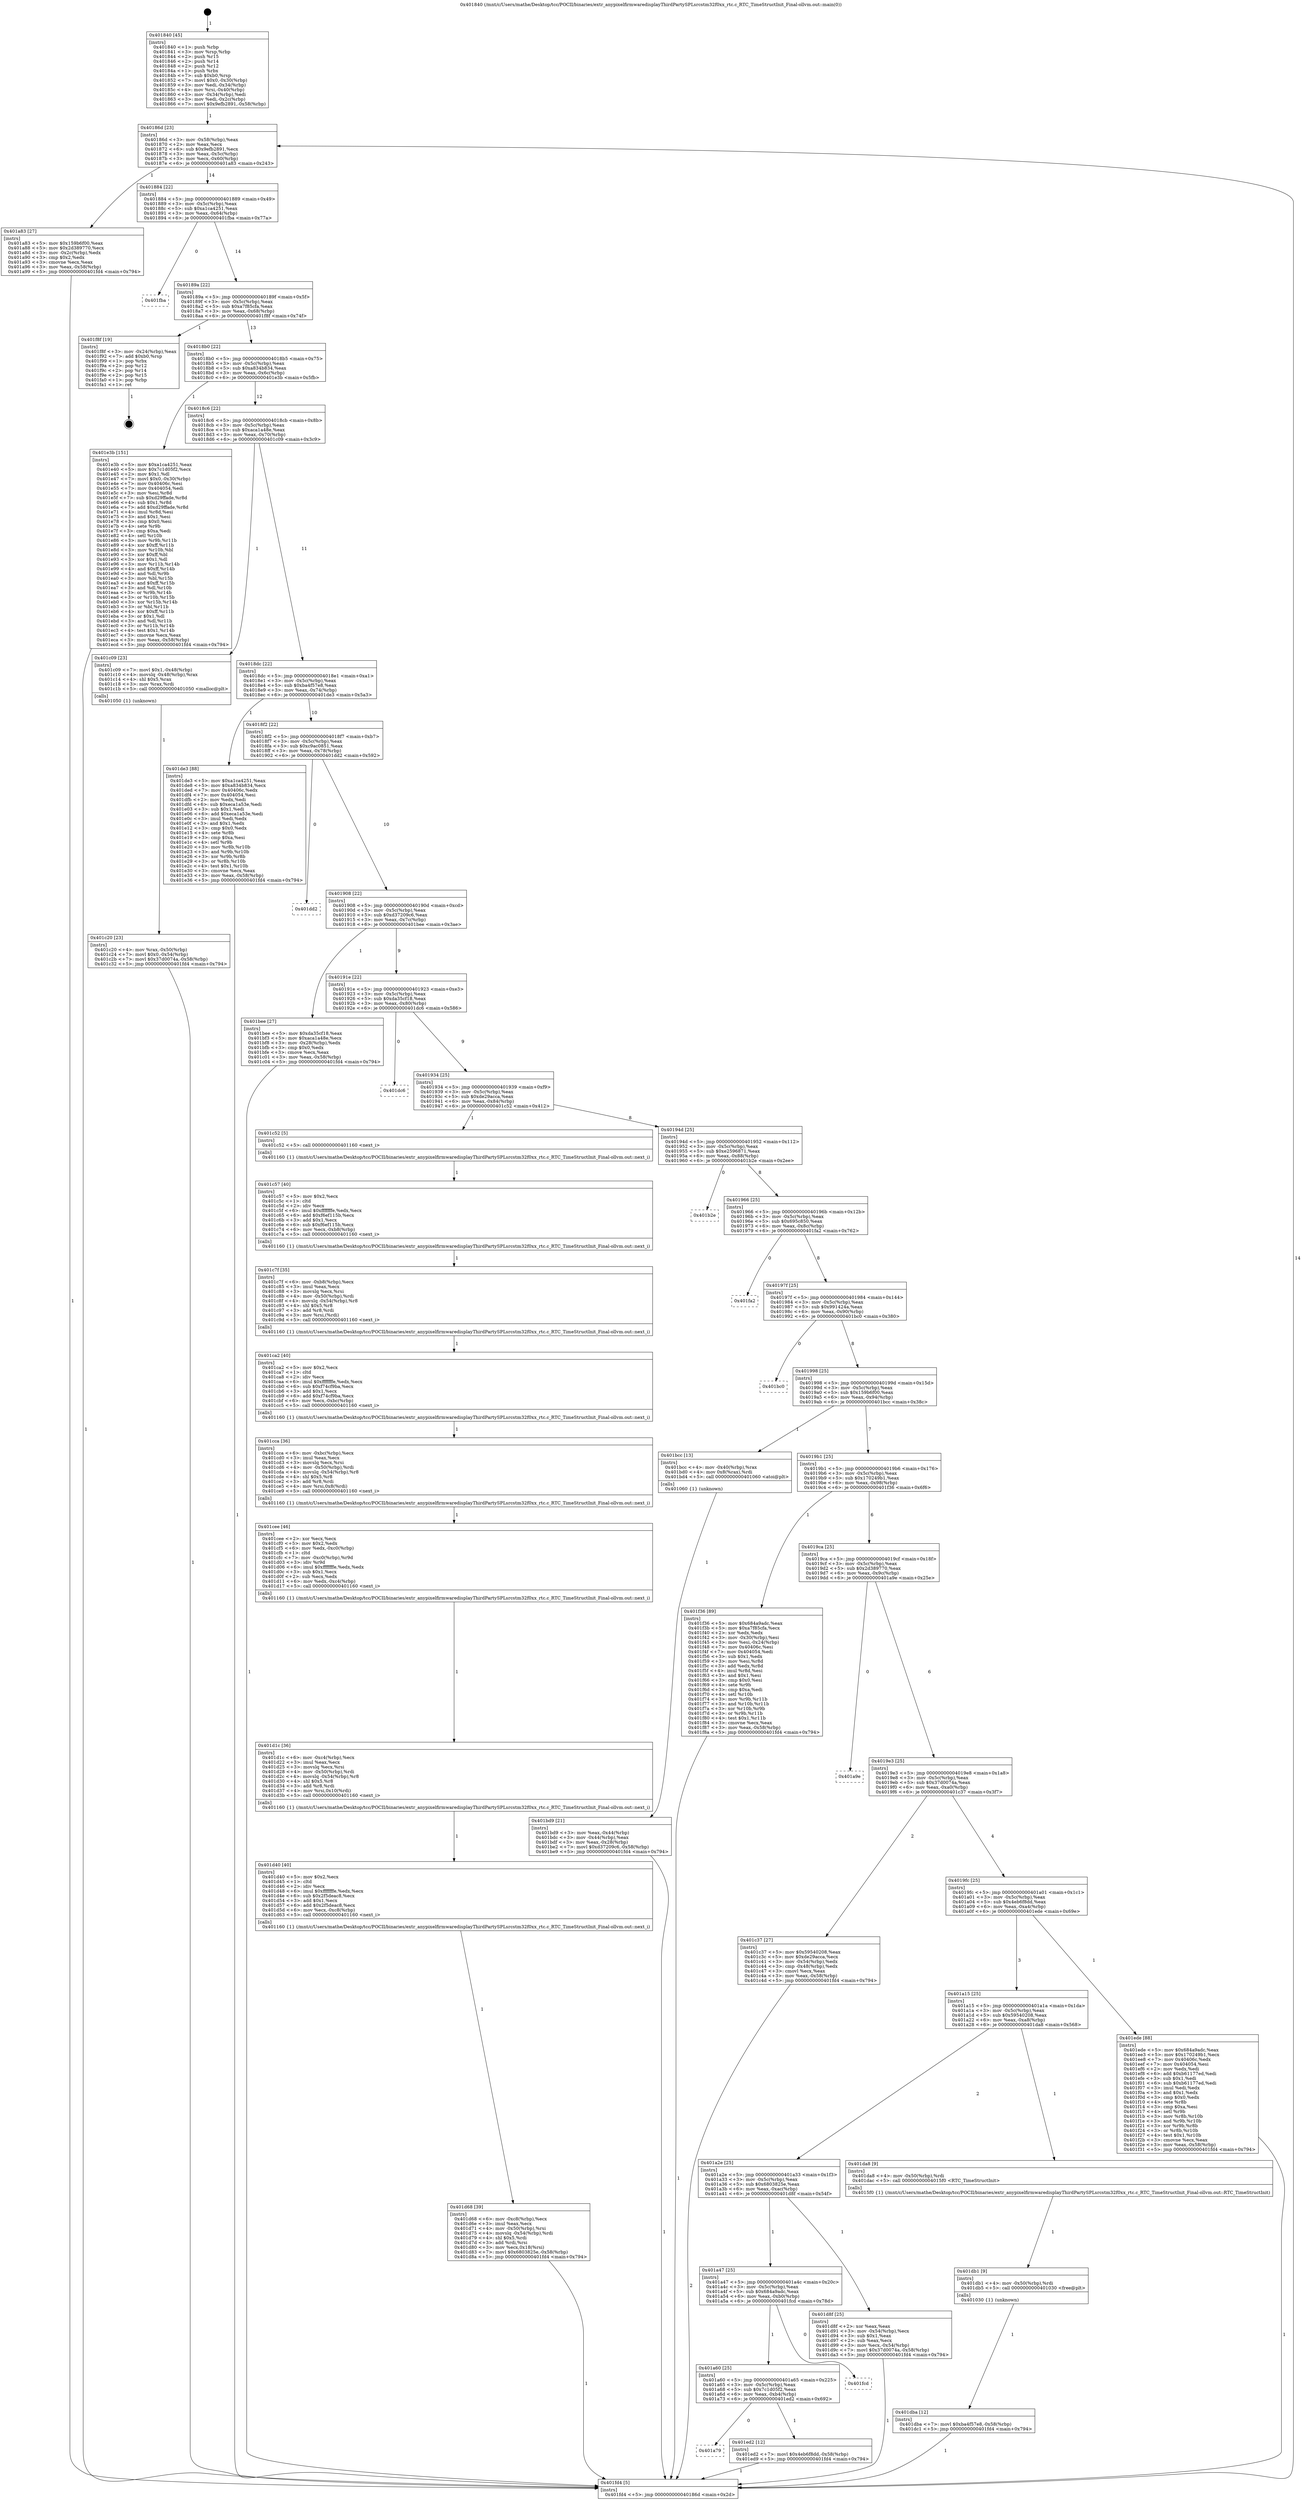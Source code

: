 digraph "0x401840" {
  label = "0x401840 (/mnt/c/Users/mathe/Desktop/tcc/POCII/binaries/extr_anypixelfirmwaredisplayThirdPartySPLsrcstm32f0xx_rtc.c_RTC_TimeStructInit_Final-ollvm.out::main(0))"
  labelloc = "t"
  node[shape=record]

  Entry [label="",width=0.3,height=0.3,shape=circle,fillcolor=black,style=filled]
  "0x40186d" [label="{
     0x40186d [23]\l
     | [instrs]\l
     &nbsp;&nbsp;0x40186d \<+3\>: mov -0x58(%rbp),%eax\l
     &nbsp;&nbsp;0x401870 \<+2\>: mov %eax,%ecx\l
     &nbsp;&nbsp;0x401872 \<+6\>: sub $0x9efb2891,%ecx\l
     &nbsp;&nbsp;0x401878 \<+3\>: mov %eax,-0x5c(%rbp)\l
     &nbsp;&nbsp;0x40187b \<+3\>: mov %ecx,-0x60(%rbp)\l
     &nbsp;&nbsp;0x40187e \<+6\>: je 0000000000401a83 \<main+0x243\>\l
  }"]
  "0x401a83" [label="{
     0x401a83 [27]\l
     | [instrs]\l
     &nbsp;&nbsp;0x401a83 \<+5\>: mov $0x159b6f00,%eax\l
     &nbsp;&nbsp;0x401a88 \<+5\>: mov $0x2d389770,%ecx\l
     &nbsp;&nbsp;0x401a8d \<+3\>: mov -0x2c(%rbp),%edx\l
     &nbsp;&nbsp;0x401a90 \<+3\>: cmp $0x2,%edx\l
     &nbsp;&nbsp;0x401a93 \<+3\>: cmovne %ecx,%eax\l
     &nbsp;&nbsp;0x401a96 \<+3\>: mov %eax,-0x58(%rbp)\l
     &nbsp;&nbsp;0x401a99 \<+5\>: jmp 0000000000401fd4 \<main+0x794\>\l
  }"]
  "0x401884" [label="{
     0x401884 [22]\l
     | [instrs]\l
     &nbsp;&nbsp;0x401884 \<+5\>: jmp 0000000000401889 \<main+0x49\>\l
     &nbsp;&nbsp;0x401889 \<+3\>: mov -0x5c(%rbp),%eax\l
     &nbsp;&nbsp;0x40188c \<+5\>: sub $0xa1ca4251,%eax\l
     &nbsp;&nbsp;0x401891 \<+3\>: mov %eax,-0x64(%rbp)\l
     &nbsp;&nbsp;0x401894 \<+6\>: je 0000000000401fba \<main+0x77a\>\l
  }"]
  "0x401fd4" [label="{
     0x401fd4 [5]\l
     | [instrs]\l
     &nbsp;&nbsp;0x401fd4 \<+5\>: jmp 000000000040186d \<main+0x2d\>\l
  }"]
  "0x401840" [label="{
     0x401840 [45]\l
     | [instrs]\l
     &nbsp;&nbsp;0x401840 \<+1\>: push %rbp\l
     &nbsp;&nbsp;0x401841 \<+3\>: mov %rsp,%rbp\l
     &nbsp;&nbsp;0x401844 \<+2\>: push %r15\l
     &nbsp;&nbsp;0x401846 \<+2\>: push %r14\l
     &nbsp;&nbsp;0x401848 \<+2\>: push %r12\l
     &nbsp;&nbsp;0x40184a \<+1\>: push %rbx\l
     &nbsp;&nbsp;0x40184b \<+7\>: sub $0xb0,%rsp\l
     &nbsp;&nbsp;0x401852 \<+7\>: movl $0x0,-0x30(%rbp)\l
     &nbsp;&nbsp;0x401859 \<+3\>: mov %edi,-0x34(%rbp)\l
     &nbsp;&nbsp;0x40185c \<+4\>: mov %rsi,-0x40(%rbp)\l
     &nbsp;&nbsp;0x401860 \<+3\>: mov -0x34(%rbp),%edi\l
     &nbsp;&nbsp;0x401863 \<+3\>: mov %edi,-0x2c(%rbp)\l
     &nbsp;&nbsp;0x401866 \<+7\>: movl $0x9efb2891,-0x58(%rbp)\l
  }"]
  Exit [label="",width=0.3,height=0.3,shape=circle,fillcolor=black,style=filled,peripheries=2]
  "0x401fba" [label="{
     0x401fba\l
  }", style=dashed]
  "0x40189a" [label="{
     0x40189a [22]\l
     | [instrs]\l
     &nbsp;&nbsp;0x40189a \<+5\>: jmp 000000000040189f \<main+0x5f\>\l
     &nbsp;&nbsp;0x40189f \<+3\>: mov -0x5c(%rbp),%eax\l
     &nbsp;&nbsp;0x4018a2 \<+5\>: sub $0xa7f85cfa,%eax\l
     &nbsp;&nbsp;0x4018a7 \<+3\>: mov %eax,-0x68(%rbp)\l
     &nbsp;&nbsp;0x4018aa \<+6\>: je 0000000000401f8f \<main+0x74f\>\l
  }"]
  "0x401a79" [label="{
     0x401a79\l
  }", style=dashed]
  "0x401f8f" [label="{
     0x401f8f [19]\l
     | [instrs]\l
     &nbsp;&nbsp;0x401f8f \<+3\>: mov -0x24(%rbp),%eax\l
     &nbsp;&nbsp;0x401f92 \<+7\>: add $0xb0,%rsp\l
     &nbsp;&nbsp;0x401f99 \<+1\>: pop %rbx\l
     &nbsp;&nbsp;0x401f9a \<+2\>: pop %r12\l
     &nbsp;&nbsp;0x401f9c \<+2\>: pop %r14\l
     &nbsp;&nbsp;0x401f9e \<+2\>: pop %r15\l
     &nbsp;&nbsp;0x401fa0 \<+1\>: pop %rbp\l
     &nbsp;&nbsp;0x401fa1 \<+1\>: ret\l
  }"]
  "0x4018b0" [label="{
     0x4018b0 [22]\l
     | [instrs]\l
     &nbsp;&nbsp;0x4018b0 \<+5\>: jmp 00000000004018b5 \<main+0x75\>\l
     &nbsp;&nbsp;0x4018b5 \<+3\>: mov -0x5c(%rbp),%eax\l
     &nbsp;&nbsp;0x4018b8 \<+5\>: sub $0xa834b834,%eax\l
     &nbsp;&nbsp;0x4018bd \<+3\>: mov %eax,-0x6c(%rbp)\l
     &nbsp;&nbsp;0x4018c0 \<+6\>: je 0000000000401e3b \<main+0x5fb\>\l
  }"]
  "0x401ed2" [label="{
     0x401ed2 [12]\l
     | [instrs]\l
     &nbsp;&nbsp;0x401ed2 \<+7\>: movl $0x4eb6f8dd,-0x58(%rbp)\l
     &nbsp;&nbsp;0x401ed9 \<+5\>: jmp 0000000000401fd4 \<main+0x794\>\l
  }"]
  "0x401e3b" [label="{
     0x401e3b [151]\l
     | [instrs]\l
     &nbsp;&nbsp;0x401e3b \<+5\>: mov $0xa1ca4251,%eax\l
     &nbsp;&nbsp;0x401e40 \<+5\>: mov $0x7c1d05f2,%ecx\l
     &nbsp;&nbsp;0x401e45 \<+2\>: mov $0x1,%dl\l
     &nbsp;&nbsp;0x401e47 \<+7\>: movl $0x0,-0x30(%rbp)\l
     &nbsp;&nbsp;0x401e4e \<+7\>: mov 0x40406c,%esi\l
     &nbsp;&nbsp;0x401e55 \<+7\>: mov 0x404054,%edi\l
     &nbsp;&nbsp;0x401e5c \<+3\>: mov %esi,%r8d\l
     &nbsp;&nbsp;0x401e5f \<+7\>: sub $0xd29ffade,%r8d\l
     &nbsp;&nbsp;0x401e66 \<+4\>: sub $0x1,%r8d\l
     &nbsp;&nbsp;0x401e6a \<+7\>: add $0xd29ffade,%r8d\l
     &nbsp;&nbsp;0x401e71 \<+4\>: imul %r8d,%esi\l
     &nbsp;&nbsp;0x401e75 \<+3\>: and $0x1,%esi\l
     &nbsp;&nbsp;0x401e78 \<+3\>: cmp $0x0,%esi\l
     &nbsp;&nbsp;0x401e7b \<+4\>: sete %r9b\l
     &nbsp;&nbsp;0x401e7f \<+3\>: cmp $0xa,%edi\l
     &nbsp;&nbsp;0x401e82 \<+4\>: setl %r10b\l
     &nbsp;&nbsp;0x401e86 \<+3\>: mov %r9b,%r11b\l
     &nbsp;&nbsp;0x401e89 \<+4\>: xor $0xff,%r11b\l
     &nbsp;&nbsp;0x401e8d \<+3\>: mov %r10b,%bl\l
     &nbsp;&nbsp;0x401e90 \<+3\>: xor $0xff,%bl\l
     &nbsp;&nbsp;0x401e93 \<+3\>: xor $0x1,%dl\l
     &nbsp;&nbsp;0x401e96 \<+3\>: mov %r11b,%r14b\l
     &nbsp;&nbsp;0x401e99 \<+4\>: and $0xff,%r14b\l
     &nbsp;&nbsp;0x401e9d \<+3\>: and %dl,%r9b\l
     &nbsp;&nbsp;0x401ea0 \<+3\>: mov %bl,%r15b\l
     &nbsp;&nbsp;0x401ea3 \<+4\>: and $0xff,%r15b\l
     &nbsp;&nbsp;0x401ea7 \<+3\>: and %dl,%r10b\l
     &nbsp;&nbsp;0x401eaa \<+3\>: or %r9b,%r14b\l
     &nbsp;&nbsp;0x401ead \<+3\>: or %r10b,%r15b\l
     &nbsp;&nbsp;0x401eb0 \<+3\>: xor %r15b,%r14b\l
     &nbsp;&nbsp;0x401eb3 \<+3\>: or %bl,%r11b\l
     &nbsp;&nbsp;0x401eb6 \<+4\>: xor $0xff,%r11b\l
     &nbsp;&nbsp;0x401eba \<+3\>: or $0x1,%dl\l
     &nbsp;&nbsp;0x401ebd \<+3\>: and %dl,%r11b\l
     &nbsp;&nbsp;0x401ec0 \<+3\>: or %r11b,%r14b\l
     &nbsp;&nbsp;0x401ec3 \<+4\>: test $0x1,%r14b\l
     &nbsp;&nbsp;0x401ec7 \<+3\>: cmovne %ecx,%eax\l
     &nbsp;&nbsp;0x401eca \<+3\>: mov %eax,-0x58(%rbp)\l
     &nbsp;&nbsp;0x401ecd \<+5\>: jmp 0000000000401fd4 \<main+0x794\>\l
  }"]
  "0x4018c6" [label="{
     0x4018c6 [22]\l
     | [instrs]\l
     &nbsp;&nbsp;0x4018c6 \<+5\>: jmp 00000000004018cb \<main+0x8b\>\l
     &nbsp;&nbsp;0x4018cb \<+3\>: mov -0x5c(%rbp),%eax\l
     &nbsp;&nbsp;0x4018ce \<+5\>: sub $0xaca1a48e,%eax\l
     &nbsp;&nbsp;0x4018d3 \<+3\>: mov %eax,-0x70(%rbp)\l
     &nbsp;&nbsp;0x4018d6 \<+6\>: je 0000000000401c09 \<main+0x3c9\>\l
  }"]
  "0x401a60" [label="{
     0x401a60 [25]\l
     | [instrs]\l
     &nbsp;&nbsp;0x401a60 \<+5\>: jmp 0000000000401a65 \<main+0x225\>\l
     &nbsp;&nbsp;0x401a65 \<+3\>: mov -0x5c(%rbp),%eax\l
     &nbsp;&nbsp;0x401a68 \<+5\>: sub $0x7c1d05f2,%eax\l
     &nbsp;&nbsp;0x401a6d \<+6\>: mov %eax,-0xb4(%rbp)\l
     &nbsp;&nbsp;0x401a73 \<+6\>: je 0000000000401ed2 \<main+0x692\>\l
  }"]
  "0x401c09" [label="{
     0x401c09 [23]\l
     | [instrs]\l
     &nbsp;&nbsp;0x401c09 \<+7\>: movl $0x1,-0x48(%rbp)\l
     &nbsp;&nbsp;0x401c10 \<+4\>: movslq -0x48(%rbp),%rax\l
     &nbsp;&nbsp;0x401c14 \<+4\>: shl $0x5,%rax\l
     &nbsp;&nbsp;0x401c18 \<+3\>: mov %rax,%rdi\l
     &nbsp;&nbsp;0x401c1b \<+5\>: call 0000000000401050 \<malloc@plt\>\l
     | [calls]\l
     &nbsp;&nbsp;0x401050 \{1\} (unknown)\l
  }"]
  "0x4018dc" [label="{
     0x4018dc [22]\l
     | [instrs]\l
     &nbsp;&nbsp;0x4018dc \<+5\>: jmp 00000000004018e1 \<main+0xa1\>\l
     &nbsp;&nbsp;0x4018e1 \<+3\>: mov -0x5c(%rbp),%eax\l
     &nbsp;&nbsp;0x4018e4 \<+5\>: sub $0xba4f57e8,%eax\l
     &nbsp;&nbsp;0x4018e9 \<+3\>: mov %eax,-0x74(%rbp)\l
     &nbsp;&nbsp;0x4018ec \<+6\>: je 0000000000401de3 \<main+0x5a3\>\l
  }"]
  "0x401fcd" [label="{
     0x401fcd\l
  }", style=dashed]
  "0x401de3" [label="{
     0x401de3 [88]\l
     | [instrs]\l
     &nbsp;&nbsp;0x401de3 \<+5\>: mov $0xa1ca4251,%eax\l
     &nbsp;&nbsp;0x401de8 \<+5\>: mov $0xa834b834,%ecx\l
     &nbsp;&nbsp;0x401ded \<+7\>: mov 0x40406c,%edx\l
     &nbsp;&nbsp;0x401df4 \<+7\>: mov 0x404054,%esi\l
     &nbsp;&nbsp;0x401dfb \<+2\>: mov %edx,%edi\l
     &nbsp;&nbsp;0x401dfd \<+6\>: sub $0xeca1a53e,%edi\l
     &nbsp;&nbsp;0x401e03 \<+3\>: sub $0x1,%edi\l
     &nbsp;&nbsp;0x401e06 \<+6\>: add $0xeca1a53e,%edi\l
     &nbsp;&nbsp;0x401e0c \<+3\>: imul %edi,%edx\l
     &nbsp;&nbsp;0x401e0f \<+3\>: and $0x1,%edx\l
     &nbsp;&nbsp;0x401e12 \<+3\>: cmp $0x0,%edx\l
     &nbsp;&nbsp;0x401e15 \<+4\>: sete %r8b\l
     &nbsp;&nbsp;0x401e19 \<+3\>: cmp $0xa,%esi\l
     &nbsp;&nbsp;0x401e1c \<+4\>: setl %r9b\l
     &nbsp;&nbsp;0x401e20 \<+3\>: mov %r8b,%r10b\l
     &nbsp;&nbsp;0x401e23 \<+3\>: and %r9b,%r10b\l
     &nbsp;&nbsp;0x401e26 \<+3\>: xor %r9b,%r8b\l
     &nbsp;&nbsp;0x401e29 \<+3\>: or %r8b,%r10b\l
     &nbsp;&nbsp;0x401e2c \<+4\>: test $0x1,%r10b\l
     &nbsp;&nbsp;0x401e30 \<+3\>: cmovne %ecx,%eax\l
     &nbsp;&nbsp;0x401e33 \<+3\>: mov %eax,-0x58(%rbp)\l
     &nbsp;&nbsp;0x401e36 \<+5\>: jmp 0000000000401fd4 \<main+0x794\>\l
  }"]
  "0x4018f2" [label="{
     0x4018f2 [22]\l
     | [instrs]\l
     &nbsp;&nbsp;0x4018f2 \<+5\>: jmp 00000000004018f7 \<main+0xb7\>\l
     &nbsp;&nbsp;0x4018f7 \<+3\>: mov -0x5c(%rbp),%eax\l
     &nbsp;&nbsp;0x4018fa \<+5\>: sub $0xc9ac0851,%eax\l
     &nbsp;&nbsp;0x4018ff \<+3\>: mov %eax,-0x78(%rbp)\l
     &nbsp;&nbsp;0x401902 \<+6\>: je 0000000000401dd2 \<main+0x592\>\l
  }"]
  "0x401dba" [label="{
     0x401dba [12]\l
     | [instrs]\l
     &nbsp;&nbsp;0x401dba \<+7\>: movl $0xba4f57e8,-0x58(%rbp)\l
     &nbsp;&nbsp;0x401dc1 \<+5\>: jmp 0000000000401fd4 \<main+0x794\>\l
  }"]
  "0x401dd2" [label="{
     0x401dd2\l
  }", style=dashed]
  "0x401908" [label="{
     0x401908 [22]\l
     | [instrs]\l
     &nbsp;&nbsp;0x401908 \<+5\>: jmp 000000000040190d \<main+0xcd\>\l
     &nbsp;&nbsp;0x40190d \<+3\>: mov -0x5c(%rbp),%eax\l
     &nbsp;&nbsp;0x401910 \<+5\>: sub $0xd37209c6,%eax\l
     &nbsp;&nbsp;0x401915 \<+3\>: mov %eax,-0x7c(%rbp)\l
     &nbsp;&nbsp;0x401918 \<+6\>: je 0000000000401bee \<main+0x3ae\>\l
  }"]
  "0x401db1" [label="{
     0x401db1 [9]\l
     | [instrs]\l
     &nbsp;&nbsp;0x401db1 \<+4\>: mov -0x50(%rbp),%rdi\l
     &nbsp;&nbsp;0x401db5 \<+5\>: call 0000000000401030 \<free@plt\>\l
     | [calls]\l
     &nbsp;&nbsp;0x401030 \{1\} (unknown)\l
  }"]
  "0x401bee" [label="{
     0x401bee [27]\l
     | [instrs]\l
     &nbsp;&nbsp;0x401bee \<+5\>: mov $0xda35cf18,%eax\l
     &nbsp;&nbsp;0x401bf3 \<+5\>: mov $0xaca1a48e,%ecx\l
     &nbsp;&nbsp;0x401bf8 \<+3\>: mov -0x28(%rbp),%edx\l
     &nbsp;&nbsp;0x401bfb \<+3\>: cmp $0x0,%edx\l
     &nbsp;&nbsp;0x401bfe \<+3\>: cmove %ecx,%eax\l
     &nbsp;&nbsp;0x401c01 \<+3\>: mov %eax,-0x58(%rbp)\l
     &nbsp;&nbsp;0x401c04 \<+5\>: jmp 0000000000401fd4 \<main+0x794\>\l
  }"]
  "0x40191e" [label="{
     0x40191e [22]\l
     | [instrs]\l
     &nbsp;&nbsp;0x40191e \<+5\>: jmp 0000000000401923 \<main+0xe3\>\l
     &nbsp;&nbsp;0x401923 \<+3\>: mov -0x5c(%rbp),%eax\l
     &nbsp;&nbsp;0x401926 \<+5\>: sub $0xda35cf18,%eax\l
     &nbsp;&nbsp;0x40192b \<+3\>: mov %eax,-0x80(%rbp)\l
     &nbsp;&nbsp;0x40192e \<+6\>: je 0000000000401dc6 \<main+0x586\>\l
  }"]
  "0x401a47" [label="{
     0x401a47 [25]\l
     | [instrs]\l
     &nbsp;&nbsp;0x401a47 \<+5\>: jmp 0000000000401a4c \<main+0x20c\>\l
     &nbsp;&nbsp;0x401a4c \<+3\>: mov -0x5c(%rbp),%eax\l
     &nbsp;&nbsp;0x401a4f \<+5\>: sub $0x684a9adc,%eax\l
     &nbsp;&nbsp;0x401a54 \<+6\>: mov %eax,-0xb0(%rbp)\l
     &nbsp;&nbsp;0x401a5a \<+6\>: je 0000000000401fcd \<main+0x78d\>\l
  }"]
  "0x401dc6" [label="{
     0x401dc6\l
  }", style=dashed]
  "0x401934" [label="{
     0x401934 [25]\l
     | [instrs]\l
     &nbsp;&nbsp;0x401934 \<+5\>: jmp 0000000000401939 \<main+0xf9\>\l
     &nbsp;&nbsp;0x401939 \<+3\>: mov -0x5c(%rbp),%eax\l
     &nbsp;&nbsp;0x40193c \<+5\>: sub $0xde29acca,%eax\l
     &nbsp;&nbsp;0x401941 \<+6\>: mov %eax,-0x84(%rbp)\l
     &nbsp;&nbsp;0x401947 \<+6\>: je 0000000000401c52 \<main+0x412\>\l
  }"]
  "0x401d8f" [label="{
     0x401d8f [25]\l
     | [instrs]\l
     &nbsp;&nbsp;0x401d8f \<+2\>: xor %eax,%eax\l
     &nbsp;&nbsp;0x401d91 \<+3\>: mov -0x54(%rbp),%ecx\l
     &nbsp;&nbsp;0x401d94 \<+3\>: sub $0x1,%eax\l
     &nbsp;&nbsp;0x401d97 \<+2\>: sub %eax,%ecx\l
     &nbsp;&nbsp;0x401d99 \<+3\>: mov %ecx,-0x54(%rbp)\l
     &nbsp;&nbsp;0x401d9c \<+7\>: movl $0x37d0074a,-0x58(%rbp)\l
     &nbsp;&nbsp;0x401da3 \<+5\>: jmp 0000000000401fd4 \<main+0x794\>\l
  }"]
  "0x401c52" [label="{
     0x401c52 [5]\l
     | [instrs]\l
     &nbsp;&nbsp;0x401c52 \<+5\>: call 0000000000401160 \<next_i\>\l
     | [calls]\l
     &nbsp;&nbsp;0x401160 \{1\} (/mnt/c/Users/mathe/Desktop/tcc/POCII/binaries/extr_anypixelfirmwaredisplayThirdPartySPLsrcstm32f0xx_rtc.c_RTC_TimeStructInit_Final-ollvm.out::next_i)\l
  }"]
  "0x40194d" [label="{
     0x40194d [25]\l
     | [instrs]\l
     &nbsp;&nbsp;0x40194d \<+5\>: jmp 0000000000401952 \<main+0x112\>\l
     &nbsp;&nbsp;0x401952 \<+3\>: mov -0x5c(%rbp),%eax\l
     &nbsp;&nbsp;0x401955 \<+5\>: sub $0xe2596871,%eax\l
     &nbsp;&nbsp;0x40195a \<+6\>: mov %eax,-0x88(%rbp)\l
     &nbsp;&nbsp;0x401960 \<+6\>: je 0000000000401b2e \<main+0x2ee\>\l
  }"]
  "0x401a2e" [label="{
     0x401a2e [25]\l
     | [instrs]\l
     &nbsp;&nbsp;0x401a2e \<+5\>: jmp 0000000000401a33 \<main+0x1f3\>\l
     &nbsp;&nbsp;0x401a33 \<+3\>: mov -0x5c(%rbp),%eax\l
     &nbsp;&nbsp;0x401a36 \<+5\>: sub $0x6803825e,%eax\l
     &nbsp;&nbsp;0x401a3b \<+6\>: mov %eax,-0xac(%rbp)\l
     &nbsp;&nbsp;0x401a41 \<+6\>: je 0000000000401d8f \<main+0x54f\>\l
  }"]
  "0x401b2e" [label="{
     0x401b2e\l
  }", style=dashed]
  "0x401966" [label="{
     0x401966 [25]\l
     | [instrs]\l
     &nbsp;&nbsp;0x401966 \<+5\>: jmp 000000000040196b \<main+0x12b\>\l
     &nbsp;&nbsp;0x40196b \<+3\>: mov -0x5c(%rbp),%eax\l
     &nbsp;&nbsp;0x40196e \<+5\>: sub $0x695c850,%eax\l
     &nbsp;&nbsp;0x401973 \<+6\>: mov %eax,-0x8c(%rbp)\l
     &nbsp;&nbsp;0x401979 \<+6\>: je 0000000000401fa2 \<main+0x762\>\l
  }"]
  "0x401da8" [label="{
     0x401da8 [9]\l
     | [instrs]\l
     &nbsp;&nbsp;0x401da8 \<+4\>: mov -0x50(%rbp),%rdi\l
     &nbsp;&nbsp;0x401dac \<+5\>: call 00000000004015f0 \<RTC_TimeStructInit\>\l
     | [calls]\l
     &nbsp;&nbsp;0x4015f0 \{1\} (/mnt/c/Users/mathe/Desktop/tcc/POCII/binaries/extr_anypixelfirmwaredisplayThirdPartySPLsrcstm32f0xx_rtc.c_RTC_TimeStructInit_Final-ollvm.out::RTC_TimeStructInit)\l
  }"]
  "0x401fa2" [label="{
     0x401fa2\l
  }", style=dashed]
  "0x40197f" [label="{
     0x40197f [25]\l
     | [instrs]\l
     &nbsp;&nbsp;0x40197f \<+5\>: jmp 0000000000401984 \<main+0x144\>\l
     &nbsp;&nbsp;0x401984 \<+3\>: mov -0x5c(%rbp),%eax\l
     &nbsp;&nbsp;0x401987 \<+5\>: sub $0x991424a,%eax\l
     &nbsp;&nbsp;0x40198c \<+6\>: mov %eax,-0x90(%rbp)\l
     &nbsp;&nbsp;0x401992 \<+6\>: je 0000000000401bc0 \<main+0x380\>\l
  }"]
  "0x401a15" [label="{
     0x401a15 [25]\l
     | [instrs]\l
     &nbsp;&nbsp;0x401a15 \<+5\>: jmp 0000000000401a1a \<main+0x1da\>\l
     &nbsp;&nbsp;0x401a1a \<+3\>: mov -0x5c(%rbp),%eax\l
     &nbsp;&nbsp;0x401a1d \<+5\>: sub $0x59540208,%eax\l
     &nbsp;&nbsp;0x401a22 \<+6\>: mov %eax,-0xa8(%rbp)\l
     &nbsp;&nbsp;0x401a28 \<+6\>: je 0000000000401da8 \<main+0x568\>\l
  }"]
  "0x401bc0" [label="{
     0x401bc0\l
  }", style=dashed]
  "0x401998" [label="{
     0x401998 [25]\l
     | [instrs]\l
     &nbsp;&nbsp;0x401998 \<+5\>: jmp 000000000040199d \<main+0x15d\>\l
     &nbsp;&nbsp;0x40199d \<+3\>: mov -0x5c(%rbp),%eax\l
     &nbsp;&nbsp;0x4019a0 \<+5\>: sub $0x159b6f00,%eax\l
     &nbsp;&nbsp;0x4019a5 \<+6\>: mov %eax,-0x94(%rbp)\l
     &nbsp;&nbsp;0x4019ab \<+6\>: je 0000000000401bcc \<main+0x38c\>\l
  }"]
  "0x401ede" [label="{
     0x401ede [88]\l
     | [instrs]\l
     &nbsp;&nbsp;0x401ede \<+5\>: mov $0x684a9adc,%eax\l
     &nbsp;&nbsp;0x401ee3 \<+5\>: mov $0x170249b1,%ecx\l
     &nbsp;&nbsp;0x401ee8 \<+7\>: mov 0x40406c,%edx\l
     &nbsp;&nbsp;0x401eef \<+7\>: mov 0x404054,%esi\l
     &nbsp;&nbsp;0x401ef6 \<+2\>: mov %edx,%edi\l
     &nbsp;&nbsp;0x401ef8 \<+6\>: add $0xb61177ed,%edi\l
     &nbsp;&nbsp;0x401efe \<+3\>: sub $0x1,%edi\l
     &nbsp;&nbsp;0x401f01 \<+6\>: sub $0xb61177ed,%edi\l
     &nbsp;&nbsp;0x401f07 \<+3\>: imul %edi,%edx\l
     &nbsp;&nbsp;0x401f0a \<+3\>: and $0x1,%edx\l
     &nbsp;&nbsp;0x401f0d \<+3\>: cmp $0x0,%edx\l
     &nbsp;&nbsp;0x401f10 \<+4\>: sete %r8b\l
     &nbsp;&nbsp;0x401f14 \<+3\>: cmp $0xa,%esi\l
     &nbsp;&nbsp;0x401f17 \<+4\>: setl %r9b\l
     &nbsp;&nbsp;0x401f1b \<+3\>: mov %r8b,%r10b\l
     &nbsp;&nbsp;0x401f1e \<+3\>: and %r9b,%r10b\l
     &nbsp;&nbsp;0x401f21 \<+3\>: xor %r9b,%r8b\l
     &nbsp;&nbsp;0x401f24 \<+3\>: or %r8b,%r10b\l
     &nbsp;&nbsp;0x401f27 \<+4\>: test $0x1,%r10b\l
     &nbsp;&nbsp;0x401f2b \<+3\>: cmovne %ecx,%eax\l
     &nbsp;&nbsp;0x401f2e \<+3\>: mov %eax,-0x58(%rbp)\l
     &nbsp;&nbsp;0x401f31 \<+5\>: jmp 0000000000401fd4 \<main+0x794\>\l
  }"]
  "0x401bcc" [label="{
     0x401bcc [13]\l
     | [instrs]\l
     &nbsp;&nbsp;0x401bcc \<+4\>: mov -0x40(%rbp),%rax\l
     &nbsp;&nbsp;0x401bd0 \<+4\>: mov 0x8(%rax),%rdi\l
     &nbsp;&nbsp;0x401bd4 \<+5\>: call 0000000000401060 \<atoi@plt\>\l
     | [calls]\l
     &nbsp;&nbsp;0x401060 \{1\} (unknown)\l
  }"]
  "0x4019b1" [label="{
     0x4019b1 [25]\l
     | [instrs]\l
     &nbsp;&nbsp;0x4019b1 \<+5\>: jmp 00000000004019b6 \<main+0x176\>\l
     &nbsp;&nbsp;0x4019b6 \<+3\>: mov -0x5c(%rbp),%eax\l
     &nbsp;&nbsp;0x4019b9 \<+5\>: sub $0x170249b1,%eax\l
     &nbsp;&nbsp;0x4019be \<+6\>: mov %eax,-0x98(%rbp)\l
     &nbsp;&nbsp;0x4019c4 \<+6\>: je 0000000000401f36 \<main+0x6f6\>\l
  }"]
  "0x401bd9" [label="{
     0x401bd9 [21]\l
     | [instrs]\l
     &nbsp;&nbsp;0x401bd9 \<+3\>: mov %eax,-0x44(%rbp)\l
     &nbsp;&nbsp;0x401bdc \<+3\>: mov -0x44(%rbp),%eax\l
     &nbsp;&nbsp;0x401bdf \<+3\>: mov %eax,-0x28(%rbp)\l
     &nbsp;&nbsp;0x401be2 \<+7\>: movl $0xd37209c6,-0x58(%rbp)\l
     &nbsp;&nbsp;0x401be9 \<+5\>: jmp 0000000000401fd4 \<main+0x794\>\l
  }"]
  "0x401c20" [label="{
     0x401c20 [23]\l
     | [instrs]\l
     &nbsp;&nbsp;0x401c20 \<+4\>: mov %rax,-0x50(%rbp)\l
     &nbsp;&nbsp;0x401c24 \<+7\>: movl $0x0,-0x54(%rbp)\l
     &nbsp;&nbsp;0x401c2b \<+7\>: movl $0x37d0074a,-0x58(%rbp)\l
     &nbsp;&nbsp;0x401c32 \<+5\>: jmp 0000000000401fd4 \<main+0x794\>\l
  }"]
  "0x401d68" [label="{
     0x401d68 [39]\l
     | [instrs]\l
     &nbsp;&nbsp;0x401d68 \<+6\>: mov -0xc8(%rbp),%ecx\l
     &nbsp;&nbsp;0x401d6e \<+3\>: imul %eax,%ecx\l
     &nbsp;&nbsp;0x401d71 \<+4\>: mov -0x50(%rbp),%rsi\l
     &nbsp;&nbsp;0x401d75 \<+4\>: movslq -0x54(%rbp),%rdi\l
     &nbsp;&nbsp;0x401d79 \<+4\>: shl $0x5,%rdi\l
     &nbsp;&nbsp;0x401d7d \<+3\>: add %rdi,%rsi\l
     &nbsp;&nbsp;0x401d80 \<+3\>: mov %ecx,0x18(%rsi)\l
     &nbsp;&nbsp;0x401d83 \<+7\>: movl $0x6803825e,-0x58(%rbp)\l
     &nbsp;&nbsp;0x401d8a \<+5\>: jmp 0000000000401fd4 \<main+0x794\>\l
  }"]
  "0x401f36" [label="{
     0x401f36 [89]\l
     | [instrs]\l
     &nbsp;&nbsp;0x401f36 \<+5\>: mov $0x684a9adc,%eax\l
     &nbsp;&nbsp;0x401f3b \<+5\>: mov $0xa7f85cfa,%ecx\l
     &nbsp;&nbsp;0x401f40 \<+2\>: xor %edx,%edx\l
     &nbsp;&nbsp;0x401f42 \<+3\>: mov -0x30(%rbp),%esi\l
     &nbsp;&nbsp;0x401f45 \<+3\>: mov %esi,-0x24(%rbp)\l
     &nbsp;&nbsp;0x401f48 \<+7\>: mov 0x40406c,%esi\l
     &nbsp;&nbsp;0x401f4f \<+7\>: mov 0x404054,%edi\l
     &nbsp;&nbsp;0x401f56 \<+3\>: sub $0x1,%edx\l
     &nbsp;&nbsp;0x401f59 \<+3\>: mov %esi,%r8d\l
     &nbsp;&nbsp;0x401f5c \<+3\>: add %edx,%r8d\l
     &nbsp;&nbsp;0x401f5f \<+4\>: imul %r8d,%esi\l
     &nbsp;&nbsp;0x401f63 \<+3\>: and $0x1,%esi\l
     &nbsp;&nbsp;0x401f66 \<+3\>: cmp $0x0,%esi\l
     &nbsp;&nbsp;0x401f69 \<+4\>: sete %r9b\l
     &nbsp;&nbsp;0x401f6d \<+3\>: cmp $0xa,%edi\l
     &nbsp;&nbsp;0x401f70 \<+4\>: setl %r10b\l
     &nbsp;&nbsp;0x401f74 \<+3\>: mov %r9b,%r11b\l
     &nbsp;&nbsp;0x401f77 \<+3\>: and %r10b,%r11b\l
     &nbsp;&nbsp;0x401f7a \<+3\>: xor %r10b,%r9b\l
     &nbsp;&nbsp;0x401f7d \<+3\>: or %r9b,%r11b\l
     &nbsp;&nbsp;0x401f80 \<+4\>: test $0x1,%r11b\l
     &nbsp;&nbsp;0x401f84 \<+3\>: cmovne %ecx,%eax\l
     &nbsp;&nbsp;0x401f87 \<+3\>: mov %eax,-0x58(%rbp)\l
     &nbsp;&nbsp;0x401f8a \<+5\>: jmp 0000000000401fd4 \<main+0x794\>\l
  }"]
  "0x4019ca" [label="{
     0x4019ca [25]\l
     | [instrs]\l
     &nbsp;&nbsp;0x4019ca \<+5\>: jmp 00000000004019cf \<main+0x18f\>\l
     &nbsp;&nbsp;0x4019cf \<+3\>: mov -0x5c(%rbp),%eax\l
     &nbsp;&nbsp;0x4019d2 \<+5\>: sub $0x2d389770,%eax\l
     &nbsp;&nbsp;0x4019d7 \<+6\>: mov %eax,-0x9c(%rbp)\l
     &nbsp;&nbsp;0x4019dd \<+6\>: je 0000000000401a9e \<main+0x25e\>\l
  }"]
  "0x401d40" [label="{
     0x401d40 [40]\l
     | [instrs]\l
     &nbsp;&nbsp;0x401d40 \<+5\>: mov $0x2,%ecx\l
     &nbsp;&nbsp;0x401d45 \<+1\>: cltd\l
     &nbsp;&nbsp;0x401d46 \<+2\>: idiv %ecx\l
     &nbsp;&nbsp;0x401d48 \<+6\>: imul $0xfffffffe,%edx,%ecx\l
     &nbsp;&nbsp;0x401d4e \<+6\>: sub $0x2f5deac8,%ecx\l
     &nbsp;&nbsp;0x401d54 \<+3\>: add $0x1,%ecx\l
     &nbsp;&nbsp;0x401d57 \<+6\>: add $0x2f5deac8,%ecx\l
     &nbsp;&nbsp;0x401d5d \<+6\>: mov %ecx,-0xc8(%rbp)\l
     &nbsp;&nbsp;0x401d63 \<+5\>: call 0000000000401160 \<next_i\>\l
     | [calls]\l
     &nbsp;&nbsp;0x401160 \{1\} (/mnt/c/Users/mathe/Desktop/tcc/POCII/binaries/extr_anypixelfirmwaredisplayThirdPartySPLsrcstm32f0xx_rtc.c_RTC_TimeStructInit_Final-ollvm.out::next_i)\l
  }"]
  "0x401a9e" [label="{
     0x401a9e\l
  }", style=dashed]
  "0x4019e3" [label="{
     0x4019e3 [25]\l
     | [instrs]\l
     &nbsp;&nbsp;0x4019e3 \<+5\>: jmp 00000000004019e8 \<main+0x1a8\>\l
     &nbsp;&nbsp;0x4019e8 \<+3\>: mov -0x5c(%rbp),%eax\l
     &nbsp;&nbsp;0x4019eb \<+5\>: sub $0x37d0074a,%eax\l
     &nbsp;&nbsp;0x4019f0 \<+6\>: mov %eax,-0xa0(%rbp)\l
     &nbsp;&nbsp;0x4019f6 \<+6\>: je 0000000000401c37 \<main+0x3f7\>\l
  }"]
  "0x401d1c" [label="{
     0x401d1c [36]\l
     | [instrs]\l
     &nbsp;&nbsp;0x401d1c \<+6\>: mov -0xc4(%rbp),%ecx\l
     &nbsp;&nbsp;0x401d22 \<+3\>: imul %eax,%ecx\l
     &nbsp;&nbsp;0x401d25 \<+3\>: movslq %ecx,%rsi\l
     &nbsp;&nbsp;0x401d28 \<+4\>: mov -0x50(%rbp),%rdi\l
     &nbsp;&nbsp;0x401d2c \<+4\>: movslq -0x54(%rbp),%r8\l
     &nbsp;&nbsp;0x401d30 \<+4\>: shl $0x5,%r8\l
     &nbsp;&nbsp;0x401d34 \<+3\>: add %r8,%rdi\l
     &nbsp;&nbsp;0x401d37 \<+4\>: mov %rsi,0x10(%rdi)\l
     &nbsp;&nbsp;0x401d3b \<+5\>: call 0000000000401160 \<next_i\>\l
     | [calls]\l
     &nbsp;&nbsp;0x401160 \{1\} (/mnt/c/Users/mathe/Desktop/tcc/POCII/binaries/extr_anypixelfirmwaredisplayThirdPartySPLsrcstm32f0xx_rtc.c_RTC_TimeStructInit_Final-ollvm.out::next_i)\l
  }"]
  "0x401c37" [label="{
     0x401c37 [27]\l
     | [instrs]\l
     &nbsp;&nbsp;0x401c37 \<+5\>: mov $0x59540208,%eax\l
     &nbsp;&nbsp;0x401c3c \<+5\>: mov $0xde29acca,%ecx\l
     &nbsp;&nbsp;0x401c41 \<+3\>: mov -0x54(%rbp),%edx\l
     &nbsp;&nbsp;0x401c44 \<+3\>: cmp -0x48(%rbp),%edx\l
     &nbsp;&nbsp;0x401c47 \<+3\>: cmovl %ecx,%eax\l
     &nbsp;&nbsp;0x401c4a \<+3\>: mov %eax,-0x58(%rbp)\l
     &nbsp;&nbsp;0x401c4d \<+5\>: jmp 0000000000401fd4 \<main+0x794\>\l
  }"]
  "0x4019fc" [label="{
     0x4019fc [25]\l
     | [instrs]\l
     &nbsp;&nbsp;0x4019fc \<+5\>: jmp 0000000000401a01 \<main+0x1c1\>\l
     &nbsp;&nbsp;0x401a01 \<+3\>: mov -0x5c(%rbp),%eax\l
     &nbsp;&nbsp;0x401a04 \<+5\>: sub $0x4eb6f8dd,%eax\l
     &nbsp;&nbsp;0x401a09 \<+6\>: mov %eax,-0xa4(%rbp)\l
     &nbsp;&nbsp;0x401a0f \<+6\>: je 0000000000401ede \<main+0x69e\>\l
  }"]
  "0x401c57" [label="{
     0x401c57 [40]\l
     | [instrs]\l
     &nbsp;&nbsp;0x401c57 \<+5\>: mov $0x2,%ecx\l
     &nbsp;&nbsp;0x401c5c \<+1\>: cltd\l
     &nbsp;&nbsp;0x401c5d \<+2\>: idiv %ecx\l
     &nbsp;&nbsp;0x401c5f \<+6\>: imul $0xfffffffe,%edx,%ecx\l
     &nbsp;&nbsp;0x401c65 \<+6\>: add $0xf6ef115b,%ecx\l
     &nbsp;&nbsp;0x401c6b \<+3\>: add $0x1,%ecx\l
     &nbsp;&nbsp;0x401c6e \<+6\>: sub $0xf6ef115b,%ecx\l
     &nbsp;&nbsp;0x401c74 \<+6\>: mov %ecx,-0xb8(%rbp)\l
     &nbsp;&nbsp;0x401c7a \<+5\>: call 0000000000401160 \<next_i\>\l
     | [calls]\l
     &nbsp;&nbsp;0x401160 \{1\} (/mnt/c/Users/mathe/Desktop/tcc/POCII/binaries/extr_anypixelfirmwaredisplayThirdPartySPLsrcstm32f0xx_rtc.c_RTC_TimeStructInit_Final-ollvm.out::next_i)\l
  }"]
  "0x401c7f" [label="{
     0x401c7f [35]\l
     | [instrs]\l
     &nbsp;&nbsp;0x401c7f \<+6\>: mov -0xb8(%rbp),%ecx\l
     &nbsp;&nbsp;0x401c85 \<+3\>: imul %eax,%ecx\l
     &nbsp;&nbsp;0x401c88 \<+3\>: movslq %ecx,%rsi\l
     &nbsp;&nbsp;0x401c8b \<+4\>: mov -0x50(%rbp),%rdi\l
     &nbsp;&nbsp;0x401c8f \<+4\>: movslq -0x54(%rbp),%r8\l
     &nbsp;&nbsp;0x401c93 \<+4\>: shl $0x5,%r8\l
     &nbsp;&nbsp;0x401c97 \<+3\>: add %r8,%rdi\l
     &nbsp;&nbsp;0x401c9a \<+3\>: mov %rsi,(%rdi)\l
     &nbsp;&nbsp;0x401c9d \<+5\>: call 0000000000401160 \<next_i\>\l
     | [calls]\l
     &nbsp;&nbsp;0x401160 \{1\} (/mnt/c/Users/mathe/Desktop/tcc/POCII/binaries/extr_anypixelfirmwaredisplayThirdPartySPLsrcstm32f0xx_rtc.c_RTC_TimeStructInit_Final-ollvm.out::next_i)\l
  }"]
  "0x401ca2" [label="{
     0x401ca2 [40]\l
     | [instrs]\l
     &nbsp;&nbsp;0x401ca2 \<+5\>: mov $0x2,%ecx\l
     &nbsp;&nbsp;0x401ca7 \<+1\>: cltd\l
     &nbsp;&nbsp;0x401ca8 \<+2\>: idiv %ecx\l
     &nbsp;&nbsp;0x401caa \<+6\>: imul $0xfffffffe,%edx,%ecx\l
     &nbsp;&nbsp;0x401cb0 \<+6\>: sub $0xf74cf9ba,%ecx\l
     &nbsp;&nbsp;0x401cb6 \<+3\>: add $0x1,%ecx\l
     &nbsp;&nbsp;0x401cb9 \<+6\>: add $0xf74cf9ba,%ecx\l
     &nbsp;&nbsp;0x401cbf \<+6\>: mov %ecx,-0xbc(%rbp)\l
     &nbsp;&nbsp;0x401cc5 \<+5\>: call 0000000000401160 \<next_i\>\l
     | [calls]\l
     &nbsp;&nbsp;0x401160 \{1\} (/mnt/c/Users/mathe/Desktop/tcc/POCII/binaries/extr_anypixelfirmwaredisplayThirdPartySPLsrcstm32f0xx_rtc.c_RTC_TimeStructInit_Final-ollvm.out::next_i)\l
  }"]
  "0x401cca" [label="{
     0x401cca [36]\l
     | [instrs]\l
     &nbsp;&nbsp;0x401cca \<+6\>: mov -0xbc(%rbp),%ecx\l
     &nbsp;&nbsp;0x401cd0 \<+3\>: imul %eax,%ecx\l
     &nbsp;&nbsp;0x401cd3 \<+3\>: movslq %ecx,%rsi\l
     &nbsp;&nbsp;0x401cd6 \<+4\>: mov -0x50(%rbp),%rdi\l
     &nbsp;&nbsp;0x401cda \<+4\>: movslq -0x54(%rbp),%r8\l
     &nbsp;&nbsp;0x401cde \<+4\>: shl $0x5,%r8\l
     &nbsp;&nbsp;0x401ce2 \<+3\>: add %r8,%rdi\l
     &nbsp;&nbsp;0x401ce5 \<+4\>: mov %rsi,0x8(%rdi)\l
     &nbsp;&nbsp;0x401ce9 \<+5\>: call 0000000000401160 \<next_i\>\l
     | [calls]\l
     &nbsp;&nbsp;0x401160 \{1\} (/mnt/c/Users/mathe/Desktop/tcc/POCII/binaries/extr_anypixelfirmwaredisplayThirdPartySPLsrcstm32f0xx_rtc.c_RTC_TimeStructInit_Final-ollvm.out::next_i)\l
  }"]
  "0x401cee" [label="{
     0x401cee [46]\l
     | [instrs]\l
     &nbsp;&nbsp;0x401cee \<+2\>: xor %ecx,%ecx\l
     &nbsp;&nbsp;0x401cf0 \<+5\>: mov $0x2,%edx\l
     &nbsp;&nbsp;0x401cf5 \<+6\>: mov %edx,-0xc0(%rbp)\l
     &nbsp;&nbsp;0x401cfb \<+1\>: cltd\l
     &nbsp;&nbsp;0x401cfc \<+7\>: mov -0xc0(%rbp),%r9d\l
     &nbsp;&nbsp;0x401d03 \<+3\>: idiv %r9d\l
     &nbsp;&nbsp;0x401d06 \<+6\>: imul $0xfffffffe,%edx,%edx\l
     &nbsp;&nbsp;0x401d0c \<+3\>: sub $0x1,%ecx\l
     &nbsp;&nbsp;0x401d0f \<+2\>: sub %ecx,%edx\l
     &nbsp;&nbsp;0x401d11 \<+6\>: mov %edx,-0xc4(%rbp)\l
     &nbsp;&nbsp;0x401d17 \<+5\>: call 0000000000401160 \<next_i\>\l
     | [calls]\l
     &nbsp;&nbsp;0x401160 \{1\} (/mnt/c/Users/mathe/Desktop/tcc/POCII/binaries/extr_anypixelfirmwaredisplayThirdPartySPLsrcstm32f0xx_rtc.c_RTC_TimeStructInit_Final-ollvm.out::next_i)\l
  }"]
  Entry -> "0x401840" [label=" 1"]
  "0x40186d" -> "0x401a83" [label=" 1"]
  "0x40186d" -> "0x401884" [label=" 14"]
  "0x401a83" -> "0x401fd4" [label=" 1"]
  "0x401840" -> "0x40186d" [label=" 1"]
  "0x401fd4" -> "0x40186d" [label=" 14"]
  "0x401f8f" -> Exit [label=" 1"]
  "0x401884" -> "0x401fba" [label=" 0"]
  "0x401884" -> "0x40189a" [label=" 14"]
  "0x401f36" -> "0x401fd4" [label=" 1"]
  "0x40189a" -> "0x401f8f" [label=" 1"]
  "0x40189a" -> "0x4018b0" [label=" 13"]
  "0x401ede" -> "0x401fd4" [label=" 1"]
  "0x4018b0" -> "0x401e3b" [label=" 1"]
  "0x4018b0" -> "0x4018c6" [label=" 12"]
  "0x401ed2" -> "0x401fd4" [label=" 1"]
  "0x4018c6" -> "0x401c09" [label=" 1"]
  "0x4018c6" -> "0x4018dc" [label=" 11"]
  "0x401a60" -> "0x401ed2" [label=" 1"]
  "0x4018dc" -> "0x401de3" [label=" 1"]
  "0x4018dc" -> "0x4018f2" [label=" 10"]
  "0x401a60" -> "0x401a79" [label=" 0"]
  "0x4018f2" -> "0x401dd2" [label=" 0"]
  "0x4018f2" -> "0x401908" [label=" 10"]
  "0x401a47" -> "0x401fcd" [label=" 0"]
  "0x401908" -> "0x401bee" [label=" 1"]
  "0x401908" -> "0x40191e" [label=" 9"]
  "0x401a47" -> "0x401a60" [label=" 1"]
  "0x40191e" -> "0x401dc6" [label=" 0"]
  "0x40191e" -> "0x401934" [label=" 9"]
  "0x401e3b" -> "0x401fd4" [label=" 1"]
  "0x401934" -> "0x401c52" [label=" 1"]
  "0x401934" -> "0x40194d" [label=" 8"]
  "0x401de3" -> "0x401fd4" [label=" 1"]
  "0x40194d" -> "0x401b2e" [label=" 0"]
  "0x40194d" -> "0x401966" [label=" 8"]
  "0x401db1" -> "0x401dba" [label=" 1"]
  "0x401966" -> "0x401fa2" [label=" 0"]
  "0x401966" -> "0x40197f" [label=" 8"]
  "0x401da8" -> "0x401db1" [label=" 1"]
  "0x40197f" -> "0x401bc0" [label=" 0"]
  "0x40197f" -> "0x401998" [label=" 8"]
  "0x401a2e" -> "0x401a47" [label=" 1"]
  "0x401998" -> "0x401bcc" [label=" 1"]
  "0x401998" -> "0x4019b1" [label=" 7"]
  "0x401bcc" -> "0x401bd9" [label=" 1"]
  "0x401bd9" -> "0x401fd4" [label=" 1"]
  "0x401bee" -> "0x401fd4" [label=" 1"]
  "0x401c09" -> "0x401c20" [label=" 1"]
  "0x401c20" -> "0x401fd4" [label=" 1"]
  "0x401a2e" -> "0x401d8f" [label=" 1"]
  "0x4019b1" -> "0x401f36" [label=" 1"]
  "0x4019b1" -> "0x4019ca" [label=" 6"]
  "0x401a15" -> "0x401a2e" [label=" 2"]
  "0x4019ca" -> "0x401a9e" [label=" 0"]
  "0x4019ca" -> "0x4019e3" [label=" 6"]
  "0x401a15" -> "0x401da8" [label=" 1"]
  "0x4019e3" -> "0x401c37" [label=" 2"]
  "0x4019e3" -> "0x4019fc" [label=" 4"]
  "0x401c37" -> "0x401fd4" [label=" 2"]
  "0x401c52" -> "0x401c57" [label=" 1"]
  "0x401c57" -> "0x401c7f" [label=" 1"]
  "0x401c7f" -> "0x401ca2" [label=" 1"]
  "0x401ca2" -> "0x401cca" [label=" 1"]
  "0x401cca" -> "0x401cee" [label=" 1"]
  "0x401cee" -> "0x401d1c" [label=" 1"]
  "0x401d1c" -> "0x401d40" [label=" 1"]
  "0x401d40" -> "0x401d68" [label=" 1"]
  "0x401d68" -> "0x401fd4" [label=" 1"]
  "0x401dba" -> "0x401fd4" [label=" 1"]
  "0x4019fc" -> "0x401ede" [label=" 1"]
  "0x4019fc" -> "0x401a15" [label=" 3"]
  "0x401d8f" -> "0x401fd4" [label=" 1"]
}
